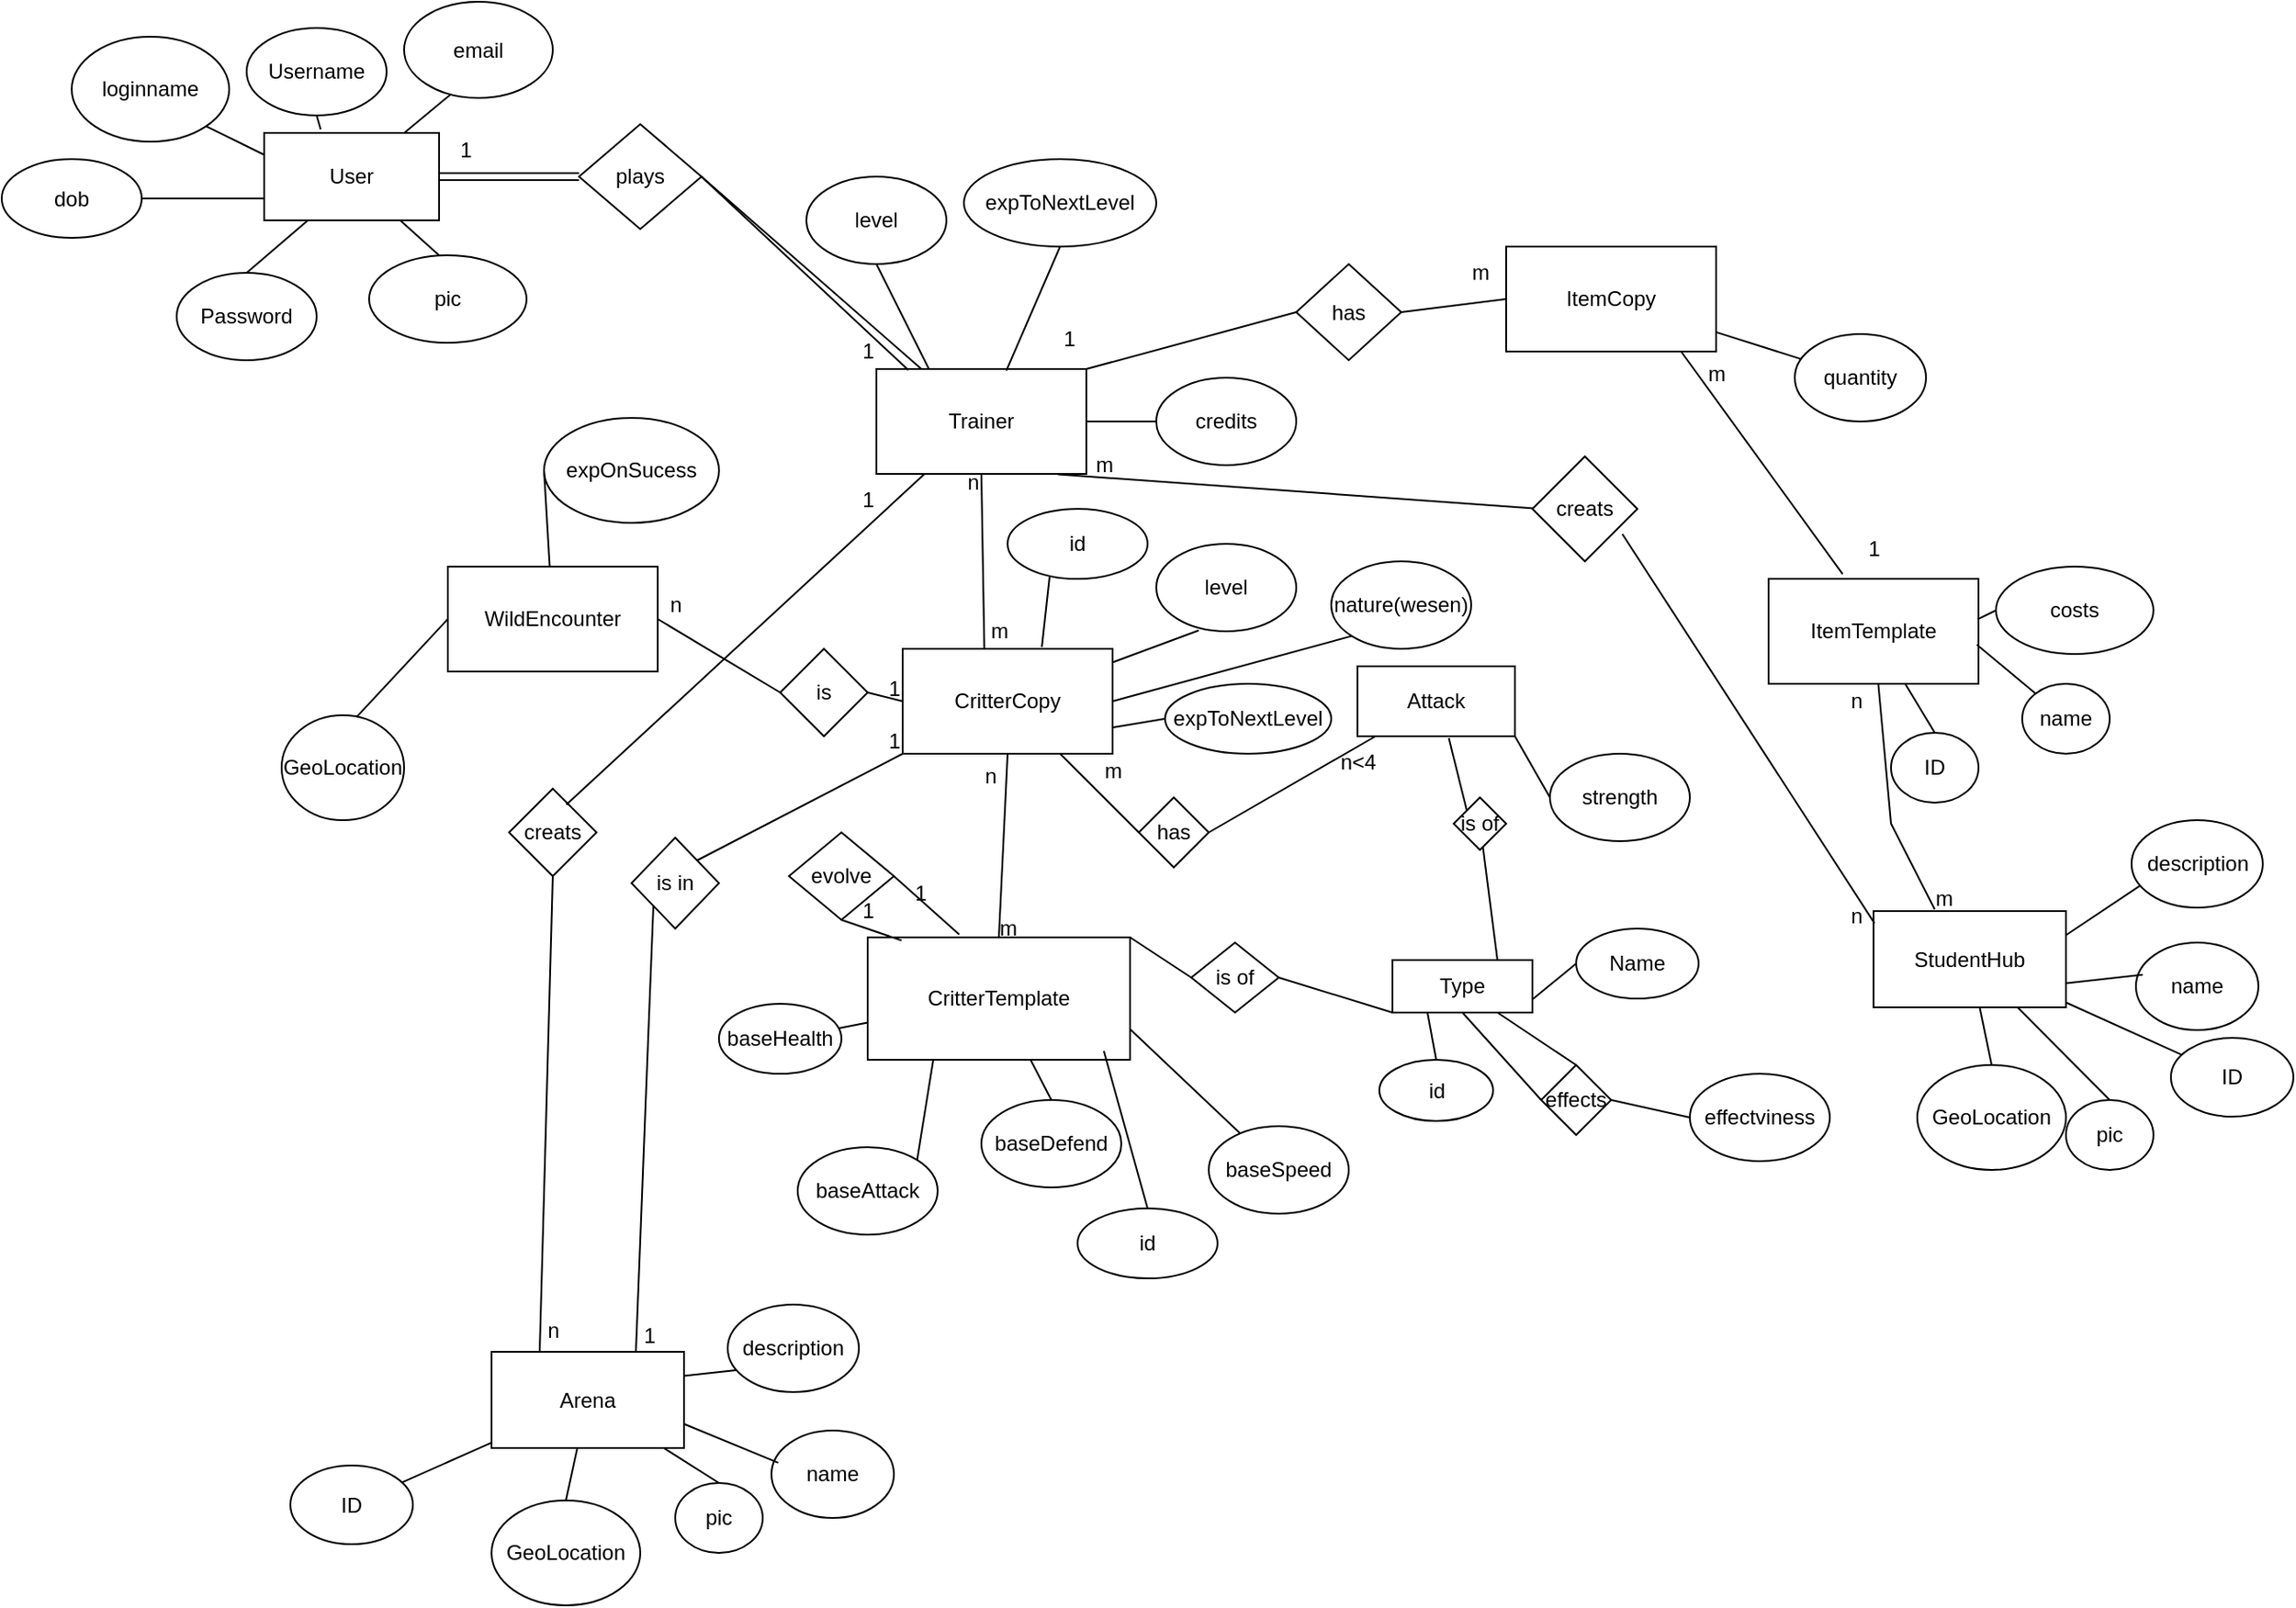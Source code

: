 <mxfile version="21.3.7" type="device">
  <diagram id="R2lEEEUBdFMjLlhIrx00" name="Page-1">
    <mxGraphModel dx="2068" dy="598" grid="1" gridSize="10" guides="1" tooltips="1" connect="1" arrows="1" fold="1" page="1" pageScale="1" pageWidth="850" pageHeight="1100" math="0" shadow="0" extFonts="Permanent Marker^https://fonts.googleapis.com/css?family=Permanent+Marker">
      <root>
        <mxCell id="0" />
        <mxCell id="1" parent="0" />
        <mxCell id="ShOynKs_U-5MbjvXCMQn-1" value="User" style="rounded=0;whiteSpace=wrap;html=1;" vertex="1" parent="1">
          <mxGeometry y="95" width="100" height="50" as="geometry" />
        </mxCell>
        <mxCell id="ShOynKs_U-5MbjvXCMQn-2" value="Password" style="ellipse;whiteSpace=wrap;html=1;" vertex="1" parent="1">
          <mxGeometry x="-50" y="175" width="80" height="50" as="geometry" />
        </mxCell>
        <mxCell id="ShOynKs_U-5MbjvXCMQn-3" value="Username" style="ellipse;whiteSpace=wrap;html=1;" vertex="1" parent="1">
          <mxGeometry x="-10" y="35" width="80" height="50" as="geometry" />
        </mxCell>
        <mxCell id="ShOynKs_U-5MbjvXCMQn-4" value="pic" style="ellipse;whiteSpace=wrap;html=1;" vertex="1" parent="1">
          <mxGeometry x="60" y="165" width="90" height="50" as="geometry" />
        </mxCell>
        <mxCell id="ShOynKs_U-5MbjvXCMQn-6" value="" style="endArrow=none;html=1;rounded=0;entryX=0.25;entryY=1;entryDx=0;entryDy=0;exitX=0.5;exitY=0;exitDx=0;exitDy=0;" edge="1" parent="1" source="ShOynKs_U-5MbjvXCMQn-2" target="ShOynKs_U-5MbjvXCMQn-1">
          <mxGeometry width="50" height="50" relative="1" as="geometry">
            <mxPoint x="550" y="255" as="sourcePoint" />
            <mxPoint x="600" y="205" as="targetPoint" />
          </mxGeometry>
        </mxCell>
        <mxCell id="ShOynKs_U-5MbjvXCMQn-8" value="" style="endArrow=none;html=1;rounded=0;" edge="1" parent="1" target="ShOynKs_U-5MbjvXCMQn-1">
          <mxGeometry width="50" height="50" relative="1" as="geometry">
            <mxPoint x="100" y="165" as="sourcePoint" />
            <mxPoint x="150" y="115" as="targetPoint" />
          </mxGeometry>
        </mxCell>
        <mxCell id="ShOynKs_U-5MbjvXCMQn-9" value="" style="endArrow=none;html=1;rounded=0;exitX=0.5;exitY=1;exitDx=0;exitDy=0;entryX=0.323;entryY=-0.04;entryDx=0;entryDy=0;entryPerimeter=0;" edge="1" parent="1" source="ShOynKs_U-5MbjvXCMQn-3" target="ShOynKs_U-5MbjvXCMQn-1">
          <mxGeometry width="50" height="50" relative="1" as="geometry">
            <mxPoint x="550" y="255" as="sourcePoint" />
            <mxPoint x="600" y="205" as="targetPoint" />
          </mxGeometry>
        </mxCell>
        <mxCell id="ShOynKs_U-5MbjvXCMQn-11" value="plays" style="rhombus;whiteSpace=wrap;html=1;" vertex="1" parent="1">
          <mxGeometry x="180" y="90" width="70" height="60" as="geometry" />
        </mxCell>
        <mxCell id="ShOynKs_U-5MbjvXCMQn-12" value="Trainer" style="rounded=0;whiteSpace=wrap;html=1;" vertex="1" parent="1">
          <mxGeometry x="350" y="230" width="120" height="60" as="geometry" />
        </mxCell>
        <mxCell id="ShOynKs_U-5MbjvXCMQn-13" value="credits" style="ellipse;whiteSpace=wrap;html=1;" vertex="1" parent="1">
          <mxGeometry x="510" y="235" width="80" height="50" as="geometry" />
        </mxCell>
        <mxCell id="a6zSYxtTKGB_8VzBoaJb-125" value="level" style="ellipse;whiteSpace=wrap;html=1;" vertex="1" parent="1">
          <mxGeometry x="310" y="120" width="80" height="50" as="geometry" />
        </mxCell>
        <mxCell id="a6zSYxtTKGB_8VzBoaJb-126" value="expToNextLevel" style="ellipse;whiteSpace=wrap;html=1;" vertex="1" parent="1">
          <mxGeometry x="400" y="110" width="110" height="50" as="geometry" />
        </mxCell>
        <mxCell id="ShOynKs_U-5MbjvXCMQn-14" value="" style="endArrow=none;html=1;rounded=0;entryX=1;entryY=0.5;entryDx=0;entryDy=0;exitX=0;exitY=0.5;exitDx=0;exitDy=0;" edge="1" parent="1" source="ShOynKs_U-5MbjvXCMQn-13" target="ShOynKs_U-5MbjvXCMQn-12">
          <mxGeometry width="50" height="50" relative="1" as="geometry">
            <mxPoint x="610" y="390" as="sourcePoint" />
            <mxPoint x="660" y="340" as="targetPoint" />
          </mxGeometry>
        </mxCell>
        <mxCell id="ShOynKs_U-5MbjvXCMQn-15" value="" style="endArrow=none;html=1;rounded=0;entryX=1;entryY=0.5;entryDx=0;entryDy=0;" edge="1" parent="1" source="ShOynKs_U-5MbjvXCMQn-12" target="ShOynKs_U-5MbjvXCMQn-11">
          <mxGeometry width="50" height="50" relative="1" as="geometry">
            <mxPoint x="610" y="390" as="sourcePoint" />
            <mxPoint x="660" y="340" as="targetPoint" />
          </mxGeometry>
        </mxCell>
        <mxCell id="ShOynKs_U-5MbjvXCMQn-16" value="" style="shape=link;html=1;rounded=0;exitX=1;exitY=0.5;exitDx=0;exitDy=0;entryX=0;entryY=0.5;entryDx=0;entryDy=0;" edge="1" parent="1" source="ShOynKs_U-5MbjvXCMQn-1" target="ShOynKs_U-5MbjvXCMQn-11">
          <mxGeometry width="100" relative="1" as="geometry">
            <mxPoint x="530" y="235" as="sourcePoint" />
            <mxPoint x="630" y="235" as="targetPoint" />
          </mxGeometry>
        </mxCell>
        <mxCell id="ShOynKs_U-5MbjvXCMQn-17" value="CritterTemplate" style="rounded=0;whiteSpace=wrap;html=1;" vertex="1" parent="1">
          <mxGeometry x="345" y="555" width="150" height="70" as="geometry" />
        </mxCell>
        <mxCell id="ShOynKs_U-5MbjvXCMQn-21" value="" style="endArrow=none;html=1;rounded=0;exitX=0.5;exitY=0;exitDx=0;exitDy=0;entryX=0.5;entryY=1;entryDx=0;entryDy=0;" edge="1" parent="1" source="ShOynKs_U-5MbjvXCMQn-17" target="a6zSYxtTKGB_8VzBoaJb-116">
          <mxGeometry width="50" height="50" relative="1" as="geometry">
            <mxPoint x="625" y="505" as="sourcePoint" />
            <mxPoint x="420.32" y="506.74" as="targetPoint" />
          </mxGeometry>
        </mxCell>
        <mxCell id="ShOynKs_U-5MbjvXCMQn-22" value="" style="endArrow=none;html=1;rounded=0;exitX=0.5;exitY=1;exitDx=0;exitDy=0;entryX=0.389;entryY=-0.008;entryDx=0;entryDy=0;entryPerimeter=0;" edge="1" parent="1" source="ShOynKs_U-5MbjvXCMQn-12" target="a6zSYxtTKGB_8VzBoaJb-116">
          <mxGeometry width="50" height="50" relative="1" as="geometry">
            <mxPoint x="610" y="390" as="sourcePoint" />
            <mxPoint x="410" y="320" as="targetPoint" />
          </mxGeometry>
        </mxCell>
        <mxCell id="ShOynKs_U-5MbjvXCMQn-23" value="1" style="text;html=1;align=center;verticalAlign=middle;resizable=0;points=[];autosize=1;strokeColor=none;fillColor=none;" vertex="1" parent="1">
          <mxGeometry x="100" y="90" width="30" height="30" as="geometry" />
        </mxCell>
        <mxCell id="ShOynKs_U-5MbjvXCMQn-24" value="1" style="text;html=1;align=center;verticalAlign=middle;resizable=0;points=[];autosize=1;strokeColor=none;fillColor=none;" vertex="1" parent="1">
          <mxGeometry x="330" y="205" width="30" height="30" as="geometry" />
        </mxCell>
        <mxCell id="ShOynKs_U-5MbjvXCMQn-26" value="n" style="text;html=1;align=center;verticalAlign=middle;resizable=0;points=[];autosize=1;strokeColor=none;fillColor=none;" vertex="1" parent="1">
          <mxGeometry x="400" y="448" width="30" height="30" as="geometry" />
        </mxCell>
        <mxCell id="ShOynKs_U-5MbjvXCMQn-27" value="expToNextLevel" style="ellipse;whiteSpace=wrap;html=1;" vertex="1" parent="1">
          <mxGeometry x="515" y="410" width="95" height="40" as="geometry" />
        </mxCell>
        <mxCell id="ShOynKs_U-5MbjvXCMQn-29" value="" style="endArrow=none;html=1;rounded=0;entryX=0;entryY=0.5;entryDx=0;entryDy=0;exitX=1;exitY=0.75;exitDx=0;exitDy=0;" edge="1" parent="1" source="a6zSYxtTKGB_8VzBoaJb-116" target="ShOynKs_U-5MbjvXCMQn-27">
          <mxGeometry width="50" height="50" relative="1" as="geometry">
            <mxPoint x="450" y="360" as="sourcePoint" />
            <mxPoint x="660" y="340" as="targetPoint" />
          </mxGeometry>
        </mxCell>
        <mxCell id="ShOynKs_U-5MbjvXCMQn-30" value="Type" style="whiteSpace=wrap;html=1;" vertex="1" parent="1">
          <mxGeometry x="645" y="568" width="80" height="30" as="geometry" />
        </mxCell>
        <mxCell id="ShOynKs_U-5MbjvXCMQn-32" value="is of" style="rhombus;whiteSpace=wrap;html=1;" vertex="1" parent="1">
          <mxGeometry x="530" y="558" width="50" height="40" as="geometry" />
        </mxCell>
        <mxCell id="ShOynKs_U-5MbjvXCMQn-35" value="" style="endArrow=none;html=1;rounded=0;exitX=1;exitY=0;exitDx=0;exitDy=0;entryX=0;entryY=0.5;entryDx=0;entryDy=0;" edge="1" parent="1" source="ShOynKs_U-5MbjvXCMQn-17" target="ShOynKs_U-5MbjvXCMQn-32">
          <mxGeometry width="50" height="50" relative="1" as="geometry">
            <mxPoint x="625" y="505" as="sourcePoint" />
            <mxPoint x="675" y="455" as="targetPoint" />
          </mxGeometry>
        </mxCell>
        <mxCell id="ShOynKs_U-5MbjvXCMQn-36" value="" style="endArrow=none;html=1;rounded=0;exitX=1;exitY=0.5;exitDx=0;exitDy=0;entryX=0;entryY=1;entryDx=0;entryDy=0;" edge="1" parent="1" source="ShOynKs_U-5MbjvXCMQn-32" target="ShOynKs_U-5MbjvXCMQn-30">
          <mxGeometry width="50" height="50" relative="1" as="geometry">
            <mxPoint x="625" y="505" as="sourcePoint" />
            <mxPoint x="605" y="505" as="targetPoint" />
          </mxGeometry>
        </mxCell>
        <mxCell id="ShOynKs_U-5MbjvXCMQn-38" value="" style="endArrow=none;html=1;rounded=0;entryX=0;entryY=0.5;entryDx=0;entryDy=0;exitX=1;exitY=0.75;exitDx=0;exitDy=0;" edge="1" parent="1" source="ShOynKs_U-5MbjvXCMQn-30" target="a6zSYxtTKGB_8VzBoaJb-11">
          <mxGeometry width="50" height="50" relative="1" as="geometry">
            <mxPoint x="685" y="505" as="sourcePoint" />
            <mxPoint x="725" y="497.5" as="targetPoint" />
          </mxGeometry>
        </mxCell>
        <mxCell id="a6zSYxtTKGB_8VzBoaJb-1" value="effects" style="rhombus;whiteSpace=wrap;html=1;" vertex="1" parent="1">
          <mxGeometry x="730" y="628" width="40" height="40" as="geometry" />
        </mxCell>
        <mxCell id="a6zSYxtTKGB_8VzBoaJb-3" value="" style="endArrow=none;html=1;rounded=0;entryX=0;entryY=0.5;entryDx=0;entryDy=0;exitX=0.5;exitY=1;exitDx=0;exitDy=0;" edge="1" parent="1" source="ShOynKs_U-5MbjvXCMQn-30" target="a6zSYxtTKGB_8VzBoaJb-1">
          <mxGeometry width="50" height="50" relative="1" as="geometry">
            <mxPoint x="610" y="470" as="sourcePoint" />
            <mxPoint x="660" y="420" as="targetPoint" />
          </mxGeometry>
        </mxCell>
        <mxCell id="a6zSYxtTKGB_8VzBoaJb-4" value="" style="endArrow=none;html=1;rounded=0;entryX=0.5;entryY=0;entryDx=0;entryDy=0;exitX=0.75;exitY=1;exitDx=0;exitDy=0;" edge="1" parent="1" source="ShOynKs_U-5MbjvXCMQn-30" target="a6zSYxtTKGB_8VzBoaJb-1">
          <mxGeometry width="50" height="50" relative="1" as="geometry">
            <mxPoint x="610" y="470" as="sourcePoint" />
            <mxPoint x="660" y="420" as="targetPoint" />
          </mxGeometry>
        </mxCell>
        <mxCell id="a6zSYxtTKGB_8VzBoaJb-5" value="effectviness" style="ellipse;whiteSpace=wrap;html=1;" vertex="1" parent="1">
          <mxGeometry x="815" y="633" width="80" height="50" as="geometry" />
        </mxCell>
        <mxCell id="a6zSYxtTKGB_8VzBoaJb-6" value="" style="endArrow=none;html=1;rounded=0;entryX=0;entryY=0.5;entryDx=0;entryDy=0;exitX=1;exitY=0.5;exitDx=0;exitDy=0;" edge="1" parent="1" source="a6zSYxtTKGB_8VzBoaJb-1" target="a6zSYxtTKGB_8VzBoaJb-5">
          <mxGeometry width="50" height="50" relative="1" as="geometry">
            <mxPoint x="610" y="470" as="sourcePoint" />
            <mxPoint x="660" y="420" as="targetPoint" />
          </mxGeometry>
        </mxCell>
        <mxCell id="a6zSYxtTKGB_8VzBoaJb-7" value="Attack" style="whiteSpace=wrap;html=1;" vertex="1" parent="1">
          <mxGeometry x="625" y="400" width="90" height="40" as="geometry" />
        </mxCell>
        <mxCell id="a6zSYxtTKGB_8VzBoaJb-8" value="is of" style="rhombus;whiteSpace=wrap;html=1;" vertex="1" parent="1">
          <mxGeometry x="680" y="475" width="30" height="30" as="geometry" />
        </mxCell>
        <mxCell id="a6zSYxtTKGB_8VzBoaJb-9" value="" style="endArrow=none;html=1;rounded=0;exitX=0.58;exitY=1.025;exitDx=0;exitDy=0;entryX=0;entryY=0;entryDx=0;entryDy=0;exitPerimeter=0;" edge="1" parent="1" source="a6zSYxtTKGB_8VzBoaJb-7" target="a6zSYxtTKGB_8VzBoaJb-8">
          <mxGeometry width="50" height="50" relative="1" as="geometry">
            <mxPoint x="625" y="605" as="sourcePoint" />
            <mxPoint x="770" y="450" as="targetPoint" />
          </mxGeometry>
        </mxCell>
        <mxCell id="a6zSYxtTKGB_8VzBoaJb-10" value="" style="endArrow=none;html=1;rounded=0;entryX=0.75;entryY=0;entryDx=0;entryDy=0;" edge="1" parent="1" source="a6zSYxtTKGB_8VzBoaJb-8" target="ShOynKs_U-5MbjvXCMQn-30">
          <mxGeometry width="50" height="50" relative="1" as="geometry">
            <mxPoint x="625" y="605" as="sourcePoint" />
            <mxPoint x="645" y="505" as="targetPoint" />
          </mxGeometry>
        </mxCell>
        <mxCell id="a6zSYxtTKGB_8VzBoaJb-11" value="Name" style="ellipse;whiteSpace=wrap;html=1;" vertex="1" parent="1">
          <mxGeometry x="750" y="550" width="70" height="40" as="geometry" />
        </mxCell>
        <mxCell id="a6zSYxtTKGB_8VzBoaJb-12" value="has" style="rhombus;whiteSpace=wrap;html=1;" vertex="1" parent="1">
          <mxGeometry x="500" y="475" width="40" height="40" as="geometry" />
        </mxCell>
        <mxCell id="a6zSYxtTKGB_8VzBoaJb-13" value="" style="endArrow=none;html=1;rounded=0;entryX=0;entryY=0.5;entryDx=0;entryDy=0;" edge="1" parent="1" source="a6zSYxtTKGB_8VzBoaJb-116" target="a6zSYxtTKGB_8VzBoaJb-12">
          <mxGeometry width="50" height="50" relative="1" as="geometry">
            <mxPoint x="695" y="575" as="sourcePoint" />
            <mxPoint x="745" y="525" as="targetPoint" />
          </mxGeometry>
        </mxCell>
        <mxCell id="a6zSYxtTKGB_8VzBoaJb-14" value="m" style="text;html=1;align=center;verticalAlign=middle;resizable=0;points=[];autosize=1;strokeColor=none;fillColor=none;" vertex="1" parent="1">
          <mxGeometry x="470" y="445" width="30" height="30" as="geometry" />
        </mxCell>
        <mxCell id="a6zSYxtTKGB_8VzBoaJb-15" value="" style="endArrow=none;html=1;rounded=0;exitX=1;exitY=0.5;exitDx=0;exitDy=0;" edge="1" parent="1" source="a6zSYxtTKGB_8VzBoaJb-12" target="a6zSYxtTKGB_8VzBoaJb-7">
          <mxGeometry width="50" height="50" relative="1" as="geometry">
            <mxPoint x="695" y="575" as="sourcePoint" />
            <mxPoint x="745" y="525" as="targetPoint" />
          </mxGeometry>
        </mxCell>
        <mxCell id="a6zSYxtTKGB_8VzBoaJb-16" value="n&amp;lt;4" style="text;html=1;align=center;verticalAlign=middle;resizable=0;points=[];autosize=1;strokeColor=none;fillColor=none;" vertex="1" parent="1">
          <mxGeometry x="605" y="440" width="40" height="30" as="geometry" />
        </mxCell>
        <mxCell id="a6zSYxtTKGB_8VzBoaJb-17" value="strength" style="ellipse;whiteSpace=wrap;html=1;" vertex="1" parent="1">
          <mxGeometry x="735" y="450" width="80" height="50" as="geometry" />
        </mxCell>
        <mxCell id="a6zSYxtTKGB_8VzBoaJb-18" value="" style="endArrow=none;html=1;rounded=0;entryX=0;entryY=0.5;entryDx=0;entryDy=0;exitX=1;exitY=1;exitDx=0;exitDy=0;" edge="1" parent="1" source="a6zSYxtTKGB_8VzBoaJb-7" target="a6zSYxtTKGB_8VzBoaJb-17">
          <mxGeometry width="50" height="50" relative="1" as="geometry">
            <mxPoint x="345" y="575" as="sourcePoint" />
            <mxPoint x="395" y="525" as="targetPoint" />
          </mxGeometry>
        </mxCell>
        <mxCell id="a6zSYxtTKGB_8VzBoaJb-19" value="evolve" style="rhombus;whiteSpace=wrap;html=1;" vertex="1" parent="1">
          <mxGeometry x="300" y="495" width="60" height="50" as="geometry" />
        </mxCell>
        <mxCell id="a6zSYxtTKGB_8VzBoaJb-20" value="" style="endArrow=none;html=1;rounded=0;entryX=0.5;entryY=1;entryDx=0;entryDy=0;exitX=0.129;exitY=0.025;exitDx=0;exitDy=0;exitPerimeter=0;" edge="1" parent="1" source="ShOynKs_U-5MbjvXCMQn-17" target="a6zSYxtTKGB_8VzBoaJb-19">
          <mxGeometry width="50" height="50" relative="1" as="geometry">
            <mxPoint x="455" y="655" as="sourcePoint" />
            <mxPoint x="505" y="605" as="targetPoint" />
          </mxGeometry>
        </mxCell>
        <mxCell id="a6zSYxtTKGB_8VzBoaJb-21" value="" style="endArrow=none;html=1;rounded=0;entryX=1;entryY=0.5;entryDx=0;entryDy=0;exitX=0.349;exitY=-0.023;exitDx=0;exitDy=0;exitPerimeter=0;" edge="1" parent="1" source="ShOynKs_U-5MbjvXCMQn-17" target="a6zSYxtTKGB_8VzBoaJb-19">
          <mxGeometry width="50" height="50" relative="1" as="geometry">
            <mxPoint x="455" y="655" as="sourcePoint" />
            <mxPoint x="505" y="605" as="targetPoint" />
          </mxGeometry>
        </mxCell>
        <mxCell id="a6zSYxtTKGB_8VzBoaJb-22" value="1" style="text;html=1;align=center;verticalAlign=middle;resizable=0;points=[];autosize=1;strokeColor=none;fillColor=none;rotation=0;" vertex="1" parent="1">
          <mxGeometry x="330" y="525" width="30" height="30" as="geometry" />
        </mxCell>
        <mxCell id="a6zSYxtTKGB_8VzBoaJb-23" value="1" style="text;html=1;align=center;verticalAlign=middle;resizable=0;points=[];autosize=1;strokeColor=none;fillColor=none;" vertex="1" parent="1">
          <mxGeometry x="360" y="515" width="30" height="30" as="geometry" />
        </mxCell>
        <mxCell id="a6zSYxtTKGB_8VzBoaJb-24" value="baseHealth" style="ellipse;whiteSpace=wrap;html=1;" vertex="1" parent="1">
          <mxGeometry x="260" y="593" width="70" height="40" as="geometry" />
        </mxCell>
        <mxCell id="a6zSYxtTKGB_8VzBoaJb-27" value="baseAttack" style="ellipse;whiteSpace=wrap;html=1;" vertex="1" parent="1">
          <mxGeometry x="305" y="675" width="80" height="50" as="geometry" />
        </mxCell>
        <mxCell id="a6zSYxtTKGB_8VzBoaJb-28" value="baseDefend" style="ellipse;whiteSpace=wrap;html=1;" vertex="1" parent="1">
          <mxGeometry x="410" y="648" width="80" height="50" as="geometry" />
        </mxCell>
        <mxCell id="a6zSYxtTKGB_8VzBoaJb-29" value="baseSpeed" style="ellipse;whiteSpace=wrap;html=1;" vertex="1" parent="1">
          <mxGeometry x="540" y="663" width="80" height="50" as="geometry" />
        </mxCell>
        <mxCell id="a6zSYxtTKGB_8VzBoaJb-30" value="" style="endArrow=none;html=1;rounded=0;" edge="1" parent="1" source="a6zSYxtTKGB_8VzBoaJb-24" target="ShOynKs_U-5MbjvXCMQn-17">
          <mxGeometry width="50" height="50" relative="1" as="geometry">
            <mxPoint x="455" y="655" as="sourcePoint" />
            <mxPoint x="505" y="605" as="targetPoint" />
          </mxGeometry>
        </mxCell>
        <mxCell id="a6zSYxtTKGB_8VzBoaJb-32" value="" style="endArrow=none;html=1;rounded=0;exitX=1;exitY=0;exitDx=0;exitDy=0;entryX=0.25;entryY=1;entryDx=0;entryDy=0;" edge="1" parent="1" source="a6zSYxtTKGB_8VzBoaJb-27" target="ShOynKs_U-5MbjvXCMQn-17">
          <mxGeometry width="50" height="50" relative="1" as="geometry">
            <mxPoint x="465" y="655" as="sourcePoint" />
            <mxPoint x="505" y="605" as="targetPoint" />
          </mxGeometry>
        </mxCell>
        <mxCell id="a6zSYxtTKGB_8VzBoaJb-33" value="" style="endArrow=none;html=1;rounded=0;exitX=0.5;exitY=0;exitDx=0;exitDy=0;" edge="1" parent="1" source="a6zSYxtTKGB_8VzBoaJb-28" target="ShOynKs_U-5MbjvXCMQn-17">
          <mxGeometry width="50" height="50" relative="1" as="geometry">
            <mxPoint x="455" y="655" as="sourcePoint" />
            <mxPoint x="505" y="605" as="targetPoint" />
          </mxGeometry>
        </mxCell>
        <mxCell id="a6zSYxtTKGB_8VzBoaJb-36" value="" style="endArrow=none;html=1;rounded=0;entryX=1;entryY=0.75;entryDx=0;entryDy=0;" edge="1" parent="1" source="a6zSYxtTKGB_8VzBoaJb-29" target="ShOynKs_U-5MbjvXCMQn-17">
          <mxGeometry width="50" height="50" relative="1" as="geometry">
            <mxPoint x="455" y="655" as="sourcePoint" />
            <mxPoint x="505" y="605" as="targetPoint" />
          </mxGeometry>
        </mxCell>
        <mxCell id="a6zSYxtTKGB_8VzBoaJb-37" value="is" style="rhombus;whiteSpace=wrap;html=1;" vertex="1" parent="1">
          <mxGeometry x="295" y="390" width="50" height="50" as="geometry" />
        </mxCell>
        <mxCell id="a6zSYxtTKGB_8VzBoaJb-42" value="WildEncounter" style="rounded=0;whiteSpace=wrap;html=1;" vertex="1" parent="1">
          <mxGeometry x="105" y="343" width="120" height="60" as="geometry" />
        </mxCell>
        <mxCell id="a6zSYxtTKGB_8VzBoaJb-43" value="" style="endArrow=none;html=1;rounded=0;entryX=0;entryY=0.5;entryDx=0;entryDy=0;exitX=1;exitY=0.5;exitDx=0;exitDy=0;" edge="1" parent="1" source="a6zSYxtTKGB_8VzBoaJb-42" target="a6zSYxtTKGB_8VzBoaJb-37">
          <mxGeometry width="50" height="50" relative="1" as="geometry">
            <mxPoint x="15" y="348" as="sourcePoint" />
            <mxPoint x="65" y="298" as="targetPoint" />
          </mxGeometry>
        </mxCell>
        <mxCell id="a6zSYxtTKGB_8VzBoaJb-44" value="n" style="text;html=1;align=center;verticalAlign=middle;resizable=0;points=[];autosize=1;strokeColor=none;fillColor=none;" vertex="1" parent="1">
          <mxGeometry x="220" y="350" width="30" height="30" as="geometry" />
        </mxCell>
        <mxCell id="a6zSYxtTKGB_8VzBoaJb-46" value="GeoLocation" style="ellipse;whiteSpace=wrap;html=1;" vertex="1" parent="1">
          <mxGeometry x="10" y="428" width="70" height="60" as="geometry" />
        </mxCell>
        <mxCell id="a6zSYxtTKGB_8VzBoaJb-131" value="expOnSucess" style="ellipse;whiteSpace=wrap;html=1;" vertex="1" parent="1">
          <mxGeometry x="160" y="258" width="100" height="60" as="geometry" />
        </mxCell>
        <mxCell id="a6zSYxtTKGB_8VzBoaJb-47" value="" style="endArrow=none;html=1;rounded=0;exitX=0.613;exitY=0.016;exitDx=0;exitDy=0;exitPerimeter=0;entryX=0;entryY=0.5;entryDx=0;entryDy=0;" edge="1" parent="1" source="a6zSYxtTKGB_8VzBoaJb-46" target="a6zSYxtTKGB_8VzBoaJb-42">
          <mxGeometry width="50" height="50" relative="1" as="geometry">
            <mxPoint x="53" y="424" as="sourcePoint" />
            <mxPoint x="53" y="408" as="targetPoint" />
          </mxGeometry>
        </mxCell>
        <mxCell id="a6zSYxtTKGB_8VzBoaJb-48" value="ItemCopy" style="rounded=0;whiteSpace=wrap;html=1;" vertex="1" parent="1">
          <mxGeometry x="710" y="160" width="120" height="60" as="geometry" />
        </mxCell>
        <mxCell id="a6zSYxtTKGB_8VzBoaJb-50" value="has" style="rhombus;whiteSpace=wrap;html=1;" vertex="1" parent="1">
          <mxGeometry x="590" y="170" width="60" height="55" as="geometry" />
        </mxCell>
        <mxCell id="a6zSYxtTKGB_8VzBoaJb-52" value="1" style="text;html=1;align=center;verticalAlign=middle;resizable=0;points=[];autosize=1;strokeColor=none;fillColor=none;" vertex="1" parent="1">
          <mxGeometry x="330" y="290" width="30" height="30" as="geometry" />
        </mxCell>
        <mxCell id="a6zSYxtTKGB_8VzBoaJb-55" value="" style="endArrow=none;html=1;rounded=0;" edge="1" parent="1" source="a6zSYxtTKGB_8VzBoaJb-48" target="a6zSYxtTKGB_8VzBoaJb-57">
          <mxGeometry width="50" height="50" relative="1" as="geometry">
            <mxPoint x="290" y="630" as="sourcePoint" />
            <mxPoint x="60" y="610" as="targetPoint" />
          </mxGeometry>
        </mxCell>
        <mxCell id="a6zSYxtTKGB_8VzBoaJb-57" value="quantity" style="ellipse;whiteSpace=wrap;html=1;direction=south;" vertex="1" parent="1">
          <mxGeometry x="875" y="210" width="75" height="50" as="geometry" />
        </mxCell>
        <mxCell id="a6zSYxtTKGB_8VzBoaJb-58" value="Arena" style="rounded=0;whiteSpace=wrap;html=1;" vertex="1" parent="1">
          <mxGeometry x="130" y="792" width="110" height="55" as="geometry" />
        </mxCell>
        <mxCell id="a6zSYxtTKGB_8VzBoaJb-59" value="pic" style="ellipse;whiteSpace=wrap;html=1;" vertex="1" parent="1">
          <mxGeometry x="235" y="867" width="50" height="40" as="geometry" />
        </mxCell>
        <mxCell id="a6zSYxtTKGB_8VzBoaJb-60" value="GeoLocation" style="ellipse;whiteSpace=wrap;html=1;" vertex="1" parent="1">
          <mxGeometry x="130" y="877" width="85" height="60" as="geometry" />
        </mxCell>
        <mxCell id="a6zSYxtTKGB_8VzBoaJb-61" value="" style="endArrow=none;html=1;rounded=0;exitX=0.5;exitY=0;exitDx=0;exitDy=0;" edge="1" parent="1" source="a6zSYxtTKGB_8VzBoaJb-60" target="a6zSYxtTKGB_8VzBoaJb-58">
          <mxGeometry width="50" height="50" relative="1" as="geometry">
            <mxPoint x="285" y="767" as="sourcePoint" />
            <mxPoint x="335" y="717" as="targetPoint" />
          </mxGeometry>
        </mxCell>
        <mxCell id="a6zSYxtTKGB_8VzBoaJb-62" value="" style="endArrow=none;html=1;rounded=0;exitX=0.5;exitY=0;exitDx=0;exitDy=0;" edge="1" parent="1" source="a6zSYxtTKGB_8VzBoaJb-59" target="a6zSYxtTKGB_8VzBoaJb-58">
          <mxGeometry width="50" height="50" relative="1" as="geometry">
            <mxPoint x="285" y="767" as="sourcePoint" />
            <mxPoint x="335" y="717" as="targetPoint" />
          </mxGeometry>
        </mxCell>
        <mxCell id="a6zSYxtTKGB_8VzBoaJb-63" value="creats" style="rhombus;whiteSpace=wrap;html=1;" vertex="1" parent="1">
          <mxGeometry x="140" y="470" width="50" height="50" as="geometry" />
        </mxCell>
        <mxCell id="a6zSYxtTKGB_8VzBoaJb-64" value="" style="endArrow=none;html=1;rounded=0;exitX=0.5;exitY=1;exitDx=0;exitDy=0;entryX=0.25;entryY=0;entryDx=0;entryDy=0;" edge="1" parent="1" source="a6zSYxtTKGB_8VzBoaJb-63" target="a6zSYxtTKGB_8VzBoaJb-58">
          <mxGeometry width="50" height="50" relative="1" as="geometry">
            <mxPoint x="290" y="460" as="sourcePoint" />
            <mxPoint x="340" y="410" as="targetPoint" />
          </mxGeometry>
        </mxCell>
        <mxCell id="a6zSYxtTKGB_8VzBoaJb-65" value="" style="endArrow=none;html=1;rounded=0;exitX=0.655;exitY=0.183;exitDx=0;exitDy=0;exitPerimeter=0;" edge="1" parent="1" source="a6zSYxtTKGB_8VzBoaJb-63" target="ShOynKs_U-5MbjvXCMQn-12">
          <mxGeometry width="50" height="50" relative="1" as="geometry">
            <mxPoint x="290" y="460" as="sourcePoint" />
            <mxPoint x="340" y="410" as="targetPoint" />
          </mxGeometry>
        </mxCell>
        <mxCell id="a6zSYxtTKGB_8VzBoaJb-68" value="n" style="text;html=1;align=center;verticalAlign=middle;resizable=0;points=[];autosize=1;strokeColor=none;fillColor=none;" vertex="1" parent="1">
          <mxGeometry x="150" y="765" width="30" height="30" as="geometry" />
        </mxCell>
        <mxCell id="a6zSYxtTKGB_8VzBoaJb-69" value="name" style="ellipse;whiteSpace=wrap;html=1;" vertex="1" parent="1">
          <mxGeometry x="290" y="837" width="70" height="50" as="geometry" />
        </mxCell>
        <mxCell id="a6zSYxtTKGB_8VzBoaJb-71" value="" style="endArrow=none;html=1;rounded=0;entryX=0.055;entryY=0.368;entryDx=0;entryDy=0;entryPerimeter=0;exitX=1;exitY=0.75;exitDx=0;exitDy=0;" edge="1" parent="1" source="a6zSYxtTKGB_8VzBoaJb-58" target="a6zSYxtTKGB_8VzBoaJb-69">
          <mxGeometry width="50" height="50" relative="1" as="geometry">
            <mxPoint x="265" y="842" as="sourcePoint" />
            <mxPoint x="315" y="792" as="targetPoint" />
          </mxGeometry>
        </mxCell>
        <mxCell id="a6zSYxtTKGB_8VzBoaJb-72" value="description" style="ellipse;whiteSpace=wrap;html=1;" vertex="1" parent="1">
          <mxGeometry x="265" y="765" width="75" height="50" as="geometry" />
        </mxCell>
        <mxCell id="a6zSYxtTKGB_8VzBoaJb-73" value="" style="endArrow=none;html=1;rounded=0;exitX=1;exitY=0.25;exitDx=0;exitDy=0;entryX=0.065;entryY=0.749;entryDx=0;entryDy=0;entryPerimeter=0;" edge="1" parent="1" source="a6zSYxtTKGB_8VzBoaJb-58" target="a6zSYxtTKGB_8VzBoaJb-72">
          <mxGeometry width="50" height="50" relative="1" as="geometry">
            <mxPoint x="285" y="767" as="sourcePoint" />
            <mxPoint x="335" y="717" as="targetPoint" />
          </mxGeometry>
        </mxCell>
        <mxCell id="a6zSYxtTKGB_8VzBoaJb-74" value="ID" style="ellipse;whiteSpace=wrap;html=1;" vertex="1" parent="1">
          <mxGeometry x="15" y="857" width="70" height="45" as="geometry" />
        </mxCell>
        <mxCell id="a6zSYxtTKGB_8VzBoaJb-75" value="" style="endArrow=none;html=1;rounded=0;" edge="1" parent="1" source="a6zSYxtTKGB_8VzBoaJb-74" target="a6zSYxtTKGB_8VzBoaJb-58">
          <mxGeometry width="50" height="50" relative="1" as="geometry">
            <mxPoint x="285" y="767" as="sourcePoint" />
            <mxPoint x="335" y="717" as="targetPoint" />
          </mxGeometry>
        </mxCell>
        <mxCell id="a6zSYxtTKGB_8VzBoaJb-76" value="StudentHub" style="rounded=0;whiteSpace=wrap;html=1;" vertex="1" parent="1">
          <mxGeometry x="920" y="540" width="110" height="55" as="geometry" />
        </mxCell>
        <mxCell id="a6zSYxtTKGB_8VzBoaJb-77" value="pic" style="ellipse;whiteSpace=wrap;html=1;" vertex="1" parent="1">
          <mxGeometry x="1030" y="648" width="50" height="40" as="geometry" />
        </mxCell>
        <mxCell id="a6zSYxtTKGB_8VzBoaJb-78" value="GeoLocation" style="ellipse;whiteSpace=wrap;html=1;" vertex="1" parent="1">
          <mxGeometry x="945" y="628" width="85" height="60" as="geometry" />
        </mxCell>
        <mxCell id="a6zSYxtTKGB_8VzBoaJb-79" value="" style="endArrow=none;html=1;rounded=0;exitX=0.5;exitY=0;exitDx=0;exitDy=0;" edge="1" parent="1" source="a6zSYxtTKGB_8VzBoaJb-78" target="a6zSYxtTKGB_8VzBoaJb-76">
          <mxGeometry width="50" height="50" relative="1" as="geometry">
            <mxPoint x="890" y="656" as="sourcePoint" />
            <mxPoint x="940" y="606" as="targetPoint" />
          </mxGeometry>
        </mxCell>
        <mxCell id="a6zSYxtTKGB_8VzBoaJb-80" value="" style="endArrow=none;html=1;rounded=0;exitX=0.5;exitY=0;exitDx=0;exitDy=0;" edge="1" parent="1" source="a6zSYxtTKGB_8VzBoaJb-77" target="a6zSYxtTKGB_8VzBoaJb-76">
          <mxGeometry width="50" height="50" relative="1" as="geometry">
            <mxPoint x="890" y="656" as="sourcePoint" />
            <mxPoint x="940" y="606" as="targetPoint" />
          </mxGeometry>
        </mxCell>
        <mxCell id="a6zSYxtTKGB_8VzBoaJb-82" value="name" style="ellipse;whiteSpace=wrap;html=1;" vertex="1" parent="1">
          <mxGeometry x="1070" y="558" width="70" height="50" as="geometry" />
        </mxCell>
        <mxCell id="a6zSYxtTKGB_8VzBoaJb-83" value="" style="endArrow=none;html=1;rounded=0;entryX=0.055;entryY=0.368;entryDx=0;entryDy=0;entryPerimeter=0;exitX=1;exitY=0.75;exitDx=0;exitDy=0;" edge="1" parent="1" source="a6zSYxtTKGB_8VzBoaJb-76" target="a6zSYxtTKGB_8VzBoaJb-82">
          <mxGeometry width="50" height="50" relative="1" as="geometry">
            <mxPoint x="870" y="731" as="sourcePoint" />
            <mxPoint x="920" y="681" as="targetPoint" />
          </mxGeometry>
        </mxCell>
        <mxCell id="a6zSYxtTKGB_8VzBoaJb-84" value="description" style="ellipse;whiteSpace=wrap;html=1;" vertex="1" parent="1">
          <mxGeometry x="1067.5" y="488" width="75" height="50" as="geometry" />
        </mxCell>
        <mxCell id="a6zSYxtTKGB_8VzBoaJb-85" value="" style="endArrow=none;html=1;rounded=0;exitX=1;exitY=0.25;exitDx=0;exitDy=0;entryX=0.065;entryY=0.749;entryDx=0;entryDy=0;entryPerimeter=0;" edge="1" parent="1" source="a6zSYxtTKGB_8VzBoaJb-76" target="a6zSYxtTKGB_8VzBoaJb-84">
          <mxGeometry width="50" height="50" relative="1" as="geometry">
            <mxPoint x="890" y="656" as="sourcePoint" />
            <mxPoint x="940" y="606" as="targetPoint" />
          </mxGeometry>
        </mxCell>
        <mxCell id="a6zSYxtTKGB_8VzBoaJb-86" value="ID" style="ellipse;whiteSpace=wrap;html=1;" vertex="1" parent="1">
          <mxGeometry x="1090" y="612.5" width="70" height="45" as="geometry" />
        </mxCell>
        <mxCell id="a6zSYxtTKGB_8VzBoaJb-87" value="" style="endArrow=none;html=1;rounded=0;" edge="1" parent="1" source="a6zSYxtTKGB_8VzBoaJb-86" target="a6zSYxtTKGB_8VzBoaJb-76">
          <mxGeometry width="50" height="50" relative="1" as="geometry">
            <mxPoint x="890" y="656" as="sourcePoint" />
            <mxPoint x="940" y="606" as="targetPoint" />
          </mxGeometry>
        </mxCell>
        <mxCell id="a6zSYxtTKGB_8VzBoaJb-90" value="m" style="text;html=1;align=center;verticalAlign=middle;resizable=0;points=[];autosize=1;strokeColor=none;fillColor=none;" vertex="1" parent="1">
          <mxGeometry x="945" y="518" width="30" height="30" as="geometry" />
        </mxCell>
        <mxCell id="a6zSYxtTKGB_8VzBoaJb-99" value="" style="endArrow=none;html=1;rounded=0;exitX=1;exitY=0;exitDx=0;exitDy=0;entryX=0;entryY=0.5;entryDx=0;entryDy=0;" edge="1" parent="1" source="ShOynKs_U-5MbjvXCMQn-12" target="a6zSYxtTKGB_8VzBoaJb-50">
          <mxGeometry width="50" height="50" relative="1" as="geometry">
            <mxPoint x="520" y="230" as="sourcePoint" />
            <mxPoint x="570" y="180" as="targetPoint" />
          </mxGeometry>
        </mxCell>
        <mxCell id="a6zSYxtTKGB_8VzBoaJb-100" value="" style="endArrow=none;html=1;rounded=0;entryX=0;entryY=0.5;entryDx=0;entryDy=0;exitX=1;exitY=0.5;exitDx=0;exitDy=0;" edge="1" parent="1" source="a6zSYxtTKGB_8VzBoaJb-50" target="a6zSYxtTKGB_8VzBoaJb-48">
          <mxGeometry width="50" height="50" relative="1" as="geometry">
            <mxPoint x="520" y="230" as="sourcePoint" />
            <mxPoint x="570" y="180" as="targetPoint" />
          </mxGeometry>
        </mxCell>
        <mxCell id="a6zSYxtTKGB_8VzBoaJb-101" value="1" style="text;html=1;align=center;verticalAlign=middle;resizable=0;points=[];autosize=1;strokeColor=none;fillColor=none;" vertex="1" parent="1">
          <mxGeometry x="445" y="198" width="30" height="30" as="geometry" />
        </mxCell>
        <mxCell id="a6zSYxtTKGB_8VzBoaJb-102" value="m" style="text;html=1;align=center;verticalAlign=middle;resizable=0;points=[];autosize=1;strokeColor=none;fillColor=none;" vertex="1" parent="1">
          <mxGeometry x="680" y="160" width="30" height="30" as="geometry" />
        </mxCell>
        <mxCell id="a6zSYxtTKGB_8VzBoaJb-104" value="ItemTemplate" style="whiteSpace=wrap;html=1;" vertex="1" parent="1">
          <mxGeometry x="860" y="350" width="120" height="60" as="geometry" />
        </mxCell>
        <mxCell id="a6zSYxtTKGB_8VzBoaJb-106" value="ID" style="ellipse;whiteSpace=wrap;html=1;" vertex="1" parent="1">
          <mxGeometry x="930" y="438" width="50" height="40" as="geometry" />
        </mxCell>
        <mxCell id="a6zSYxtTKGB_8VzBoaJb-107" value="name" style="ellipse;whiteSpace=wrap;html=1;" vertex="1" parent="1">
          <mxGeometry x="1005" y="410" width="50" height="40" as="geometry" />
        </mxCell>
        <mxCell id="a6zSYxtTKGB_8VzBoaJb-108" value="" style="endArrow=none;html=1;rounded=0;exitX=0.992;exitY=0.627;exitDx=0;exitDy=0;exitPerimeter=0;" edge="1" parent="1" source="a6zSYxtTKGB_8VzBoaJb-104" target="a6zSYxtTKGB_8VzBoaJb-107">
          <mxGeometry width="50" height="50" relative="1" as="geometry">
            <mxPoint x="520" y="400" as="sourcePoint" />
            <mxPoint x="570" y="350" as="targetPoint" />
          </mxGeometry>
        </mxCell>
        <mxCell id="a6zSYxtTKGB_8VzBoaJb-109" value="" style="endArrow=none;html=1;rounded=0;exitX=0.5;exitY=0;exitDx=0;exitDy=0;" edge="1" parent="1" source="a6zSYxtTKGB_8VzBoaJb-106" target="a6zSYxtTKGB_8VzBoaJb-104">
          <mxGeometry width="50" height="50" relative="1" as="geometry">
            <mxPoint x="520" y="400" as="sourcePoint" />
            <mxPoint x="570" y="350" as="targetPoint" />
          </mxGeometry>
        </mxCell>
        <mxCell id="a6zSYxtTKGB_8VzBoaJb-110" value="" style="endArrow=none;html=1;rounded=0;exitX=0.353;exitY=-0.045;exitDx=0;exitDy=0;exitPerimeter=0;" edge="1" parent="1" source="a6zSYxtTKGB_8VzBoaJb-104">
          <mxGeometry width="50" height="50" relative="1" as="geometry">
            <mxPoint x="520" y="480" as="sourcePoint" />
            <mxPoint x="810" y="220" as="targetPoint" />
          </mxGeometry>
        </mxCell>
        <mxCell id="a6zSYxtTKGB_8VzBoaJb-111" value="" style="endArrow=none;html=1;rounded=0;exitX=0.318;exitY=-0.018;exitDx=0;exitDy=0;exitPerimeter=0;" edge="1" parent="1" source="a6zSYxtTKGB_8VzBoaJb-76" target="a6zSYxtTKGB_8VzBoaJb-104">
          <mxGeometry width="50" height="50" relative="1" as="geometry">
            <mxPoint x="770" y="680" as="sourcePoint" />
            <mxPoint x="798.66" y="264.19" as="targetPoint" />
            <Array as="points">
              <mxPoint x="930" y="490" />
            </Array>
          </mxGeometry>
        </mxCell>
        <mxCell id="a6zSYxtTKGB_8VzBoaJb-113" value="n" style="text;html=1;align=center;verticalAlign=middle;resizable=0;points=[];autosize=1;strokeColor=none;fillColor=none;" vertex="1" parent="1">
          <mxGeometry x="895" y="405" width="30" height="30" as="geometry" />
        </mxCell>
        <mxCell id="a6zSYxtTKGB_8VzBoaJb-114" value="1" style="text;html=1;align=center;verticalAlign=middle;resizable=0;points=[];autosize=1;strokeColor=none;fillColor=none;" vertex="1" parent="1">
          <mxGeometry x="905" y="318" width="30" height="30" as="geometry" />
        </mxCell>
        <mxCell id="a6zSYxtTKGB_8VzBoaJb-115" value="m" style="text;html=1;align=center;verticalAlign=middle;resizable=0;points=[];autosize=1;strokeColor=none;fillColor=none;" vertex="1" parent="1">
          <mxGeometry x="815" y="218" width="30" height="30" as="geometry" />
        </mxCell>
        <mxCell id="a6zSYxtTKGB_8VzBoaJb-116" value="CritterCopy" style="rounded=0;whiteSpace=wrap;html=1;" vertex="1" parent="1">
          <mxGeometry x="365" y="390" width="120" height="60" as="geometry" />
        </mxCell>
        <mxCell id="a6zSYxtTKGB_8VzBoaJb-123" value="level" style="ellipse;whiteSpace=wrap;html=1;" vertex="1" parent="1">
          <mxGeometry x="510" y="330" width="80" height="50" as="geometry" />
        </mxCell>
        <mxCell id="a6zSYxtTKGB_8VzBoaJb-129" value="nature(wesen)" style="ellipse;whiteSpace=wrap;html=1;" vertex="1" parent="1">
          <mxGeometry x="610" y="340" width="80" height="50" as="geometry" />
        </mxCell>
        <mxCell id="a6zSYxtTKGB_8VzBoaJb-118" value="" style="endArrow=none;html=1;rounded=0;exitX=0;exitY=1;exitDx=0;exitDy=0;entryX=1;entryY=0;entryDx=0;entryDy=0;" edge="1" parent="1" source="a6zSYxtTKGB_8VzBoaJb-116" target="a6zSYxtTKGB_8VzBoaJb-135">
          <mxGeometry width="50" height="50" relative="1" as="geometry">
            <mxPoint x="500" y="390" as="sourcePoint" />
            <mxPoint x="250" y="500" as="targetPoint" />
          </mxGeometry>
        </mxCell>
        <mxCell id="a6zSYxtTKGB_8VzBoaJb-119" value="m" style="text;html=1;align=center;verticalAlign=middle;resizable=0;points=[];autosize=1;strokeColor=none;fillColor=none;" vertex="1" parent="1">
          <mxGeometry x="410" y="535" width="30" height="30" as="geometry" />
        </mxCell>
        <mxCell id="a6zSYxtTKGB_8VzBoaJb-120" value="n" style="text;html=1;align=center;verticalAlign=middle;resizable=0;points=[];autosize=1;strokeColor=none;fillColor=none;" vertex="1" parent="1">
          <mxGeometry x="390" y="280" width="30" height="30" as="geometry" />
        </mxCell>
        <mxCell id="a6zSYxtTKGB_8VzBoaJb-121" value="m" style="text;html=1;align=center;verticalAlign=middle;resizable=0;points=[];autosize=1;strokeColor=none;fillColor=none;" vertex="1" parent="1">
          <mxGeometry x="405" y="365" width="30" height="30" as="geometry" />
        </mxCell>
        <mxCell id="a6zSYxtTKGB_8VzBoaJb-124" value="" style="endArrow=none;html=1;rounded=0;exitX=0.303;exitY=0.99;exitDx=0;exitDy=0;exitPerimeter=0;" edge="1" parent="1" source="a6zSYxtTKGB_8VzBoaJb-123" target="a6zSYxtTKGB_8VzBoaJb-116">
          <mxGeometry width="50" height="50" relative="1" as="geometry">
            <mxPoint x="520" y="480" as="sourcePoint" />
            <mxPoint x="570" y="430" as="targetPoint" />
          </mxGeometry>
        </mxCell>
        <mxCell id="a6zSYxtTKGB_8VzBoaJb-127" value="" style="endArrow=none;html=1;rounded=0;entryX=0.5;entryY=1;entryDx=0;entryDy=0;exitX=0.619;exitY=0.016;exitDx=0;exitDy=0;exitPerimeter=0;" edge="1" parent="1" source="ShOynKs_U-5MbjvXCMQn-12" target="a6zSYxtTKGB_8VzBoaJb-126">
          <mxGeometry width="50" height="50" relative="1" as="geometry">
            <mxPoint x="520" y="320" as="sourcePoint" />
            <mxPoint x="570" y="270" as="targetPoint" />
          </mxGeometry>
        </mxCell>
        <mxCell id="a6zSYxtTKGB_8VzBoaJb-128" value="" style="endArrow=none;html=1;rounded=0;entryX=0.5;entryY=1;entryDx=0;entryDy=0;exitX=0.25;exitY=0;exitDx=0;exitDy=0;" edge="1" parent="1" source="ShOynKs_U-5MbjvXCMQn-12" target="a6zSYxtTKGB_8VzBoaJb-125">
          <mxGeometry width="50" height="50" relative="1" as="geometry">
            <mxPoint x="520" y="320" as="sourcePoint" />
            <mxPoint x="570" y="270" as="targetPoint" />
          </mxGeometry>
        </mxCell>
        <mxCell id="a6zSYxtTKGB_8VzBoaJb-130" value="" style="endArrow=none;html=1;rounded=0;exitX=0;exitY=1;exitDx=0;exitDy=0;entryX=1;entryY=0.5;entryDx=0;entryDy=0;" edge="1" parent="1" source="a6zSYxtTKGB_8VzBoaJb-129" target="a6zSYxtTKGB_8VzBoaJb-116">
          <mxGeometry width="50" height="50" relative="1" as="geometry">
            <mxPoint x="520" y="320" as="sourcePoint" />
            <mxPoint x="570" y="270" as="targetPoint" />
          </mxGeometry>
        </mxCell>
        <mxCell id="a6zSYxtTKGB_8VzBoaJb-132" value="" style="endArrow=none;html=1;rounded=0;entryX=0;entryY=0.5;entryDx=0;entryDy=0;" edge="1" parent="1" source="a6zSYxtTKGB_8VzBoaJb-42" target="a6zSYxtTKGB_8VzBoaJb-131">
          <mxGeometry width="50" height="50" relative="1" as="geometry">
            <mxPoint x="95" y="368" as="sourcePoint" />
            <mxPoint x="145" y="318" as="targetPoint" />
          </mxGeometry>
        </mxCell>
        <mxCell id="a6zSYxtTKGB_8VzBoaJb-135" value="is in" style="rhombus;whiteSpace=wrap;html=1;" vertex="1" parent="1">
          <mxGeometry x="210" y="498" width="50" height="52" as="geometry" />
        </mxCell>
        <mxCell id="a6zSYxtTKGB_8VzBoaJb-136" value="" style="endArrow=none;html=1;rounded=0;exitX=0;exitY=1;exitDx=0;exitDy=0;entryX=0.75;entryY=0;entryDx=0;entryDy=0;" edge="1" parent="1" source="a6zSYxtTKGB_8VzBoaJb-135" target="a6zSYxtTKGB_8VzBoaJb-58">
          <mxGeometry width="50" height="50" relative="1" as="geometry">
            <mxPoint x="520" y="570" as="sourcePoint" />
            <mxPoint x="570" y="520" as="targetPoint" />
          </mxGeometry>
        </mxCell>
        <mxCell id="a6zSYxtTKGB_8VzBoaJb-138" value="" style="endArrow=none;html=1;rounded=0;entryX=0.865;entryY=1.004;entryDx=0;entryDy=0;entryPerimeter=0;" edge="1" parent="1" target="ShOynKs_U-5MbjvXCMQn-12">
          <mxGeometry width="50" height="50" relative="1" as="geometry">
            <mxPoint x="730" y="310" as="sourcePoint" />
            <mxPoint x="570" y="430" as="targetPoint" />
            <Array as="points">
              <mxPoint x="730" y="310" />
            </Array>
          </mxGeometry>
        </mxCell>
        <mxCell id="a6zSYxtTKGB_8VzBoaJb-139" value="creats" style="rhombus;whiteSpace=wrap;html=1;" vertex="1" parent="1">
          <mxGeometry x="725" y="280" width="60" height="60" as="geometry" />
        </mxCell>
        <mxCell id="a6zSYxtTKGB_8VzBoaJb-140" value="" style="endArrow=none;html=1;rounded=0;entryX=0.857;entryY=0.739;entryDx=0;entryDy=0;entryPerimeter=0;exitX=0.005;exitY=0.126;exitDx=0;exitDy=0;exitPerimeter=0;" edge="1" parent="1" source="a6zSYxtTKGB_8VzBoaJb-76" target="a6zSYxtTKGB_8VzBoaJb-139">
          <mxGeometry width="50" height="50" relative="1" as="geometry">
            <mxPoint x="520" y="480" as="sourcePoint" />
            <mxPoint x="570" y="430" as="targetPoint" />
          </mxGeometry>
        </mxCell>
        <mxCell id="a6zSYxtTKGB_8VzBoaJb-143" value="" style="endArrow=none;html=1;rounded=0;exitX=0;exitY=0.5;exitDx=0;exitDy=0;entryX=1;entryY=0.5;entryDx=0;entryDy=0;" edge="1" parent="1" source="a6zSYxtTKGB_8VzBoaJb-116" target="a6zSYxtTKGB_8VzBoaJb-37">
          <mxGeometry width="50" height="50" relative="1" as="geometry">
            <mxPoint x="580" y="310" as="sourcePoint" />
            <mxPoint x="630" y="260" as="targetPoint" />
          </mxGeometry>
        </mxCell>
        <mxCell id="a6zSYxtTKGB_8VzBoaJb-144" value="1" style="text;html=1;align=center;verticalAlign=middle;resizable=0;points=[];autosize=1;strokeColor=none;fillColor=none;" vertex="1" parent="1">
          <mxGeometry x="345" y="398" width="30" height="30" as="geometry" />
        </mxCell>
        <mxCell id="a6zSYxtTKGB_8VzBoaJb-145" value="1" style="text;html=1;align=center;verticalAlign=middle;resizable=0;points=[];autosize=1;strokeColor=none;fillColor=none;" vertex="1" parent="1">
          <mxGeometry x="205" y="768" width="30" height="30" as="geometry" />
        </mxCell>
        <mxCell id="a6zSYxtTKGB_8VzBoaJb-146" value="1" style="text;html=1;align=center;verticalAlign=middle;resizable=0;points=[];autosize=1;strokeColor=none;fillColor=none;" vertex="1" parent="1">
          <mxGeometry x="345" y="428" width="30" height="30" as="geometry" />
        </mxCell>
        <mxCell id="a6zSYxtTKGB_8VzBoaJb-147" value="n" style="text;html=1;align=center;verticalAlign=middle;resizable=0;points=[];autosize=1;strokeColor=none;fillColor=none;" vertex="1" parent="1">
          <mxGeometry x="895" y="528" width="30" height="30" as="geometry" />
        </mxCell>
        <mxCell id="a6zSYxtTKGB_8VzBoaJb-148" value="m" style="text;html=1;align=center;verticalAlign=middle;resizable=0;points=[];autosize=1;strokeColor=none;fillColor=none;" vertex="1" parent="1">
          <mxGeometry x="465" y="270" width="30" height="30" as="geometry" />
        </mxCell>
        <mxCell id="a6zSYxtTKGB_8VzBoaJb-149" value="id" style="ellipse;whiteSpace=wrap;html=1;" vertex="1" parent="1">
          <mxGeometry x="637.5" y="625" width="65" height="35" as="geometry" />
        </mxCell>
        <mxCell id="a6zSYxtTKGB_8VzBoaJb-150" value="id" style="ellipse;whiteSpace=wrap;html=1;" vertex="1" parent="1">
          <mxGeometry x="425" y="310" width="80" height="40" as="geometry" />
        </mxCell>
        <mxCell id="a6zSYxtTKGB_8VzBoaJb-153" value="id" style="ellipse;whiteSpace=wrap;html=1;" vertex="1" parent="1">
          <mxGeometry x="465" y="710" width="80" height="40" as="geometry" />
        </mxCell>
        <mxCell id="a6zSYxtTKGB_8VzBoaJb-151" value="" style="endArrow=none;html=1;rounded=0;entryX=0.3;entryY=0.969;entryDx=0;entryDy=0;entryPerimeter=0;exitX=0.663;exitY=-0.015;exitDx=0;exitDy=0;exitPerimeter=0;" edge="1" parent="1" source="a6zSYxtTKGB_8VzBoaJb-116" target="a6zSYxtTKGB_8VzBoaJb-150">
          <mxGeometry width="50" height="50" relative="1" as="geometry">
            <mxPoint x="560" y="560" as="sourcePoint" />
            <mxPoint x="610" y="510" as="targetPoint" />
          </mxGeometry>
        </mxCell>
        <mxCell id="a6zSYxtTKGB_8VzBoaJb-154" value="" style="endArrow=none;html=1;rounded=0;exitX=0.5;exitY=0;exitDx=0;exitDy=0;" edge="1" parent="1" source="a6zSYxtTKGB_8VzBoaJb-153">
          <mxGeometry width="50" height="50" relative="1" as="geometry">
            <mxPoint x="490" y="663" as="sourcePoint" />
            <mxPoint x="480" y="620" as="targetPoint" />
          </mxGeometry>
        </mxCell>
        <mxCell id="a6zSYxtTKGB_8VzBoaJb-152" value="" style="endArrow=none;html=1;rounded=0;entryX=0.25;entryY=1;entryDx=0;entryDy=0;exitX=0.5;exitY=0;exitDx=0;exitDy=0;" edge="1" parent="1" source="a6zSYxtTKGB_8VzBoaJb-149" target="ShOynKs_U-5MbjvXCMQn-30">
          <mxGeometry width="50" height="50" relative="1" as="geometry">
            <mxPoint x="560" y="560" as="sourcePoint" />
            <mxPoint x="610" y="510" as="targetPoint" />
          </mxGeometry>
        </mxCell>
        <mxCell id="a6zSYxtTKGB_8VzBoaJb-155" value="" style="endArrow=none;html=1;rounded=0;exitX=0.152;exitY=0.01;exitDx=0;exitDy=0;exitPerimeter=0;" edge="1" parent="1" source="ShOynKs_U-5MbjvXCMQn-12">
          <mxGeometry width="50" height="50" relative="1" as="geometry">
            <mxPoint x="560" y="230" as="sourcePoint" />
            <mxPoint x="250" y="120" as="targetPoint" />
          </mxGeometry>
        </mxCell>
        <mxCell id="a6zSYxtTKGB_8VzBoaJb-156" value="email" style="ellipse;whiteSpace=wrap;html=1;" vertex="1" parent="1">
          <mxGeometry x="80" y="20" width="85" height="55" as="geometry" />
        </mxCell>
        <mxCell id="a6zSYxtTKGB_8VzBoaJb-157" value="" style="endArrow=none;html=1;rounded=0;entryX=0.315;entryY=0.961;entryDx=0;entryDy=0;entryPerimeter=0;" edge="1" parent="1" source="ShOynKs_U-5MbjvXCMQn-1" target="a6zSYxtTKGB_8VzBoaJb-156">
          <mxGeometry width="50" height="50" relative="1" as="geometry">
            <mxPoint x="560" y="230" as="sourcePoint" />
            <mxPoint x="610" y="180" as="targetPoint" />
          </mxGeometry>
        </mxCell>
        <mxCell id="a6zSYxtTKGB_8VzBoaJb-158" value="dob" style="ellipse;whiteSpace=wrap;html=1;" vertex="1" parent="1">
          <mxGeometry x="-150" y="110" width="80" height="45" as="geometry" />
        </mxCell>
        <mxCell id="a6zSYxtTKGB_8VzBoaJb-159" value="" style="endArrow=none;html=1;rounded=0;exitX=1;exitY=0.5;exitDx=0;exitDy=0;entryX=0;entryY=0.75;entryDx=0;entryDy=0;" edge="1" parent="1" source="a6zSYxtTKGB_8VzBoaJb-158" target="ShOynKs_U-5MbjvXCMQn-1">
          <mxGeometry width="50" height="50" relative="1" as="geometry">
            <mxPoint x="290" y="230" as="sourcePoint" />
            <mxPoint x="340" y="180" as="targetPoint" />
          </mxGeometry>
        </mxCell>
        <mxCell id="a6zSYxtTKGB_8VzBoaJb-160" value="loginname" style="ellipse;whiteSpace=wrap;html=1;" vertex="1" parent="1">
          <mxGeometry x="-110" y="40" width="90" height="60" as="geometry" />
        </mxCell>
        <mxCell id="a6zSYxtTKGB_8VzBoaJb-161" value="" style="endArrow=none;html=1;rounded=0;exitX=1;exitY=1;exitDx=0;exitDy=0;entryX=0;entryY=0.25;entryDx=0;entryDy=0;" edge="1" parent="1" source="a6zSYxtTKGB_8VzBoaJb-160" target="ShOynKs_U-5MbjvXCMQn-1">
          <mxGeometry width="50" height="50" relative="1" as="geometry">
            <mxPoint x="290" y="230" as="sourcePoint" />
            <mxPoint x="340" y="180" as="targetPoint" />
          </mxGeometry>
        </mxCell>
        <mxCell id="a6zSYxtTKGB_8VzBoaJb-162" value="costs" style="ellipse;whiteSpace=wrap;html=1;" vertex="1" parent="1">
          <mxGeometry x="990" y="343" width="90" height="50" as="geometry" />
        </mxCell>
        <mxCell id="a6zSYxtTKGB_8VzBoaJb-163" value="" style="endArrow=none;html=1;rounded=0;exitX=0;exitY=0.5;exitDx=0;exitDy=0;entryX=0.995;entryY=0.387;entryDx=0;entryDy=0;entryPerimeter=0;" edge="1" parent="1" source="a6zSYxtTKGB_8VzBoaJb-162" target="a6zSYxtTKGB_8VzBoaJb-104">
          <mxGeometry width="50" height="50" relative="1" as="geometry">
            <mxPoint x="840" y="310" as="sourcePoint" />
            <mxPoint x="890" y="260" as="targetPoint" />
          </mxGeometry>
        </mxCell>
      </root>
    </mxGraphModel>
  </diagram>
</mxfile>
